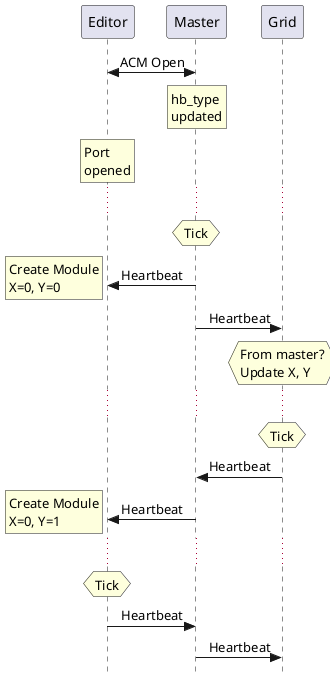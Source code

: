 @startuml test

skinparam Style strictuml
skinparam SequenceMessageAlignment center

Editor <-> Master : ACM Open
rnote over Master
  hb_type
  updated
end note
rnote over Editor
  Port
  opened
end note
...
hnote over Master
 Tick
endhnote
Master -> Editor : Heartbeat
rnote left
  Create Module
  X=0, Y=0
end note
Master -> Grid : Heartbeat
hnote over Grid
  From master?
  Update X, Y
end note
...
hnote over Grid
 Tick
endhnote
Grid -> Master : Heartbeat
Master -> Editor : Heartbeat
rnote left
  Create Module
  X=0, Y=1
end note
...
hnote over Editor
 Tick
endhnote
Editor -> Master : Heartbeat
Master -> Grid : Heartbeat



@enduml